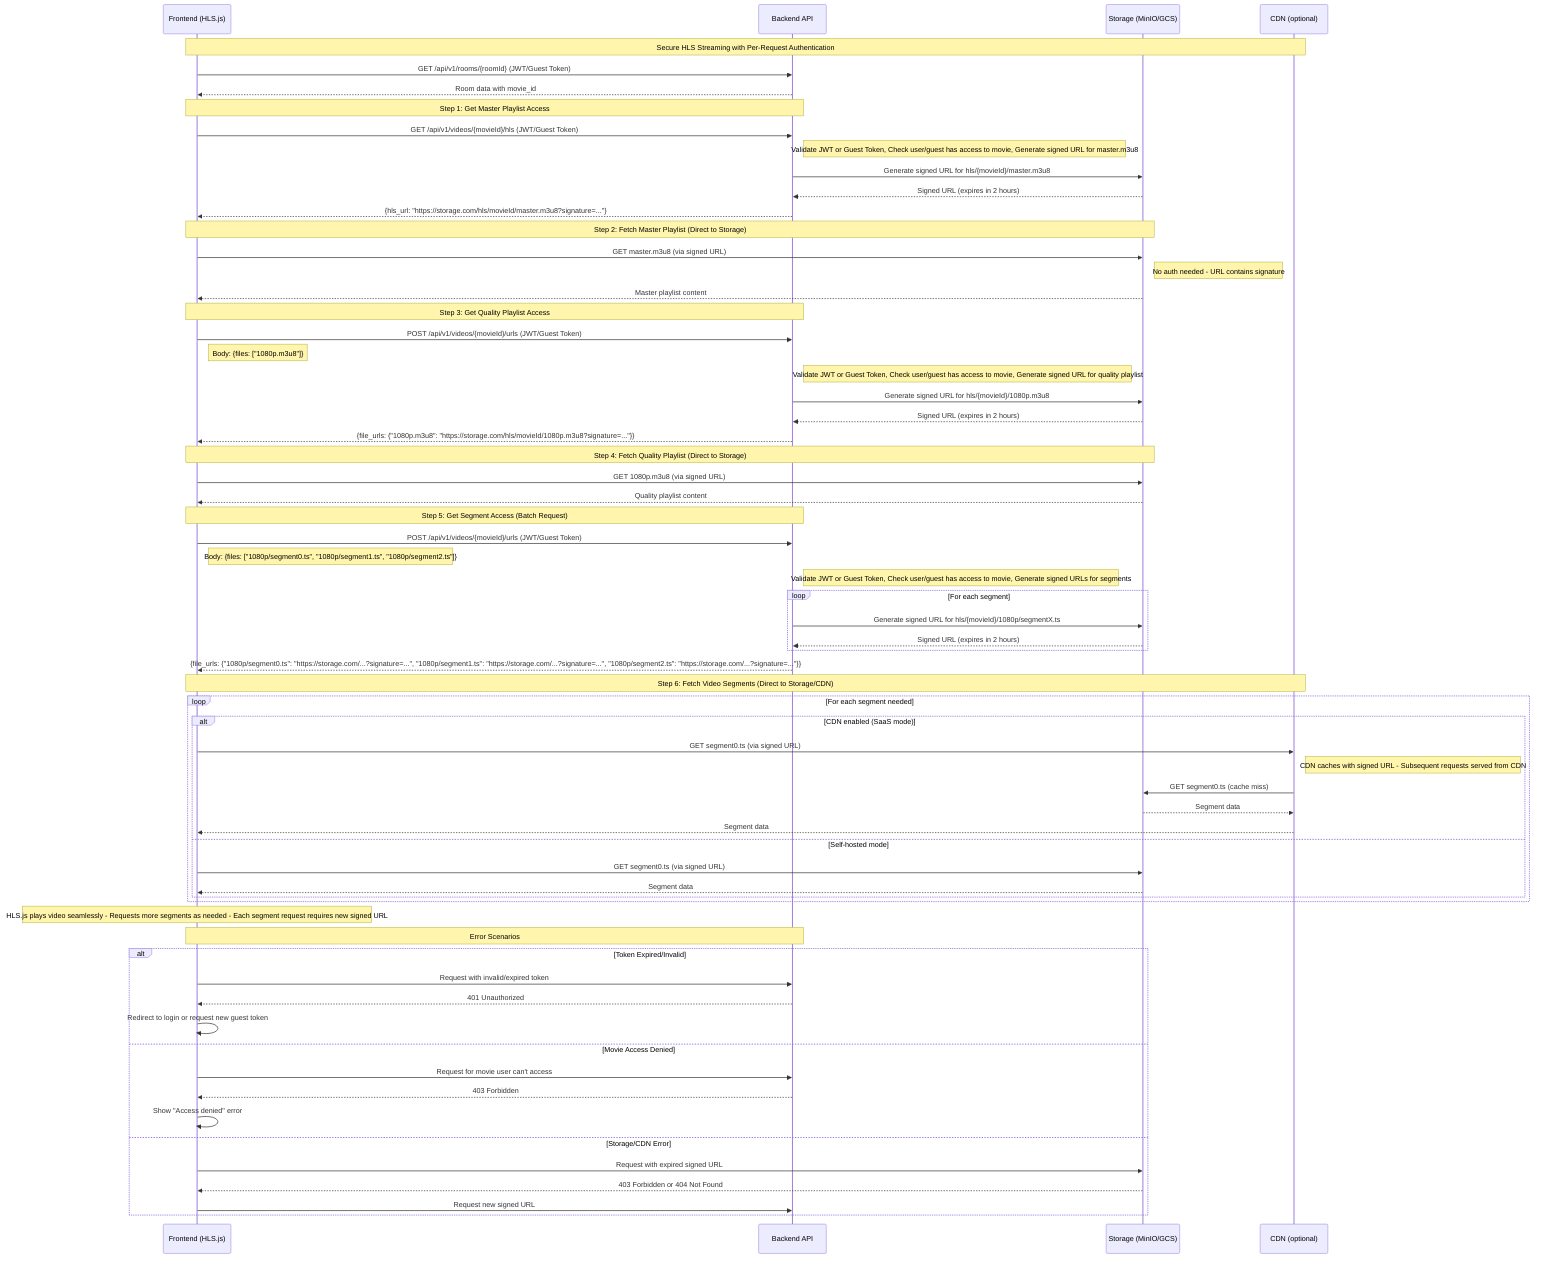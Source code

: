 sequenceDiagram
    participant F as Frontend (HLS.js)
    participant B as Backend API
    participant S as Storage (MinIO/GCS)
    participant C as CDN (optional)

    Note over F,C: Secure HLS Streaming with Per-Request Authentication

    %% 1. Initial Authentication & Room Access
    F->>B: GET /api/v1/rooms/{roomId} (JWT/Guest Token)
    B-->>F: Room data with movie_id

    %% 2. Get Master Playlist Signed URL
    Note over F,B: Step 1: Get Master Playlist Access
    F->>B: GET /api/v1/videos/{movieId}/hls (JWT/Guest Token)
    Note right of B: Validate JWT or Guest Token, Check user/guest has access to movie, Generate signed URL for master.m3u8
    B->>S: Generate signed URL for hls/{movieId}/master.m3u8
    S-->>B: Signed URL (expires in 2 hours)
    B-->>F: {hls_url: "https://storage.com/hls/movieId/master.m3u8?signature=..."}

    %% 3. Fetch Master Playlist Content
    Note over F,S: Step 2: Fetch Master Playlist (Direct to Storage)
    F->>S: GET master.m3u8 (via signed URL)
    Note right of S: No auth needed - URL contains signature
    S-->>F: Master playlist content

    %% 4. Get Quality Playlist Signed URL
    Note over F,B: Step 3: Get Quality Playlist Access
    F->>B: POST /api/v1/videos/{movieId}/urls (JWT/Guest Token)
    Note right of F: Body: {files: ["1080p.m3u8"]}
    Note right of B: Validate JWT or Guest Token, Check user/guest has access to movie, Generate signed URL for quality playlist
    B->>S: Generate signed URL for hls/{movieId}/1080p.m3u8
    S-->>B: Signed URL (expires in 2 hours)
    B-->>F: {file_urls: {"1080p.m3u8": "https://storage.com/hls/movieId/1080p.m3u8?signature=..."}}

    %% 5. Fetch Quality Playlist Content
    Note over F,S: Step 4: Fetch Quality Playlist (Direct to Storage)
    F->>S: GET 1080p.m3u8 (via signed URL)
    S-->>F: Quality playlist content

    %% 6. Get Segment Signed URLs (Batch)
    Note over F,B: Step 5: Get Segment Access (Batch Request)
    F->>B: POST /api/v1/videos/{movieId}/urls (JWT/Guest Token)
    Note right of F: Body: {files: ["1080p/segment0.ts", "1080p/segment1.ts", "1080p/segment2.ts"]}
    Note right of B: Validate JWT or Guest Token, Check user/guest has access to movie, Generate signed URLs for segments
    loop For each segment
        B->>S: Generate signed URL for hls/{movieId}/1080p/segmentX.ts
        S-->>B: Signed URL (expires in 2 hours)
    end
    B-->>F: {file_urls: {"1080p/segment0.ts": "https://storage.com/...?signature=...", "1080p/segment1.ts": "https://storage.com/...?signature=...", "1080p/segment2.ts": "https://storage.com/...?signature=..."}}

    %% 7. Fetch Segments (Direct to Storage/CDN)
    Note over F,C: Step 6: Fetch Video Segments (Direct to Storage/CDN)
    loop For each segment needed
        alt CDN enabled (SaaS mode)
            F->>C: GET segment0.ts (via signed URL)
            Note right of C: CDN caches with signed URL - Subsequent requests served from CDN
            C->>S: GET segment0.ts (cache miss)
            S-->>C: Segment data
            C-->>F: Segment data
        else Self-hosted mode
            F->>S: GET segment0.ts (via signed URL)
            S-->>F: Segment data
        end
    end

    %% 8. Video Playback
    Note over F: HLS.js plays video seamlessly - Requests more segments as needed - Each segment request requires new signed URL

    %% Error Handling
    Note over F,B: Error Scenarios
    alt Token Expired/Invalid
        F->>B: Request with invalid/expired token
        B-->>F: 401 Unauthorized
        F->>F: Redirect to login or request new guest token
    else Movie Access Denied
        F->>B: Request for movie user can't access
        B-->>F: 403 Forbidden
        F->>F: Show "Access denied" error
    else Storage/CDN Error
        F->>S: Request with expired signed URL
        S-->>F: 403 Forbidden or 404 Not Found
        F->>B: Request new signed URL
    end